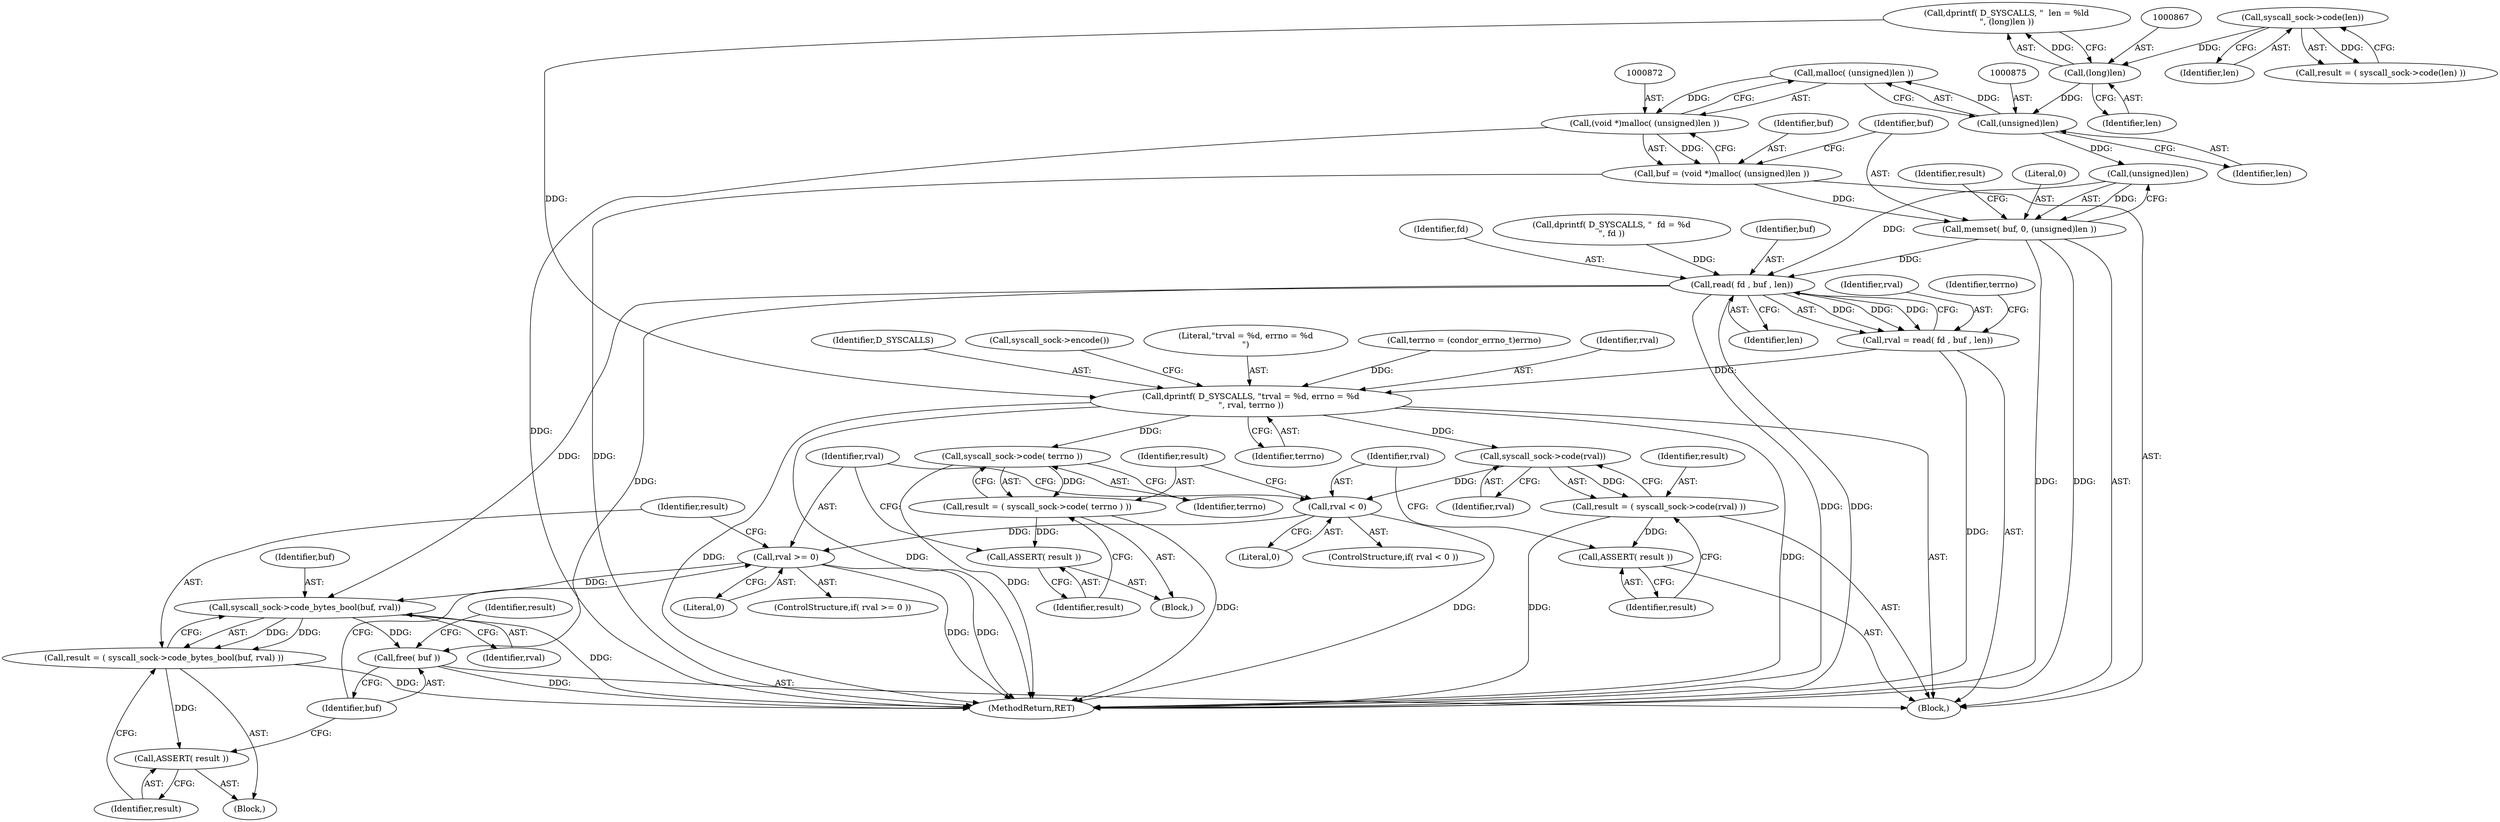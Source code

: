 digraph "0_htcondor_5e5571d1a431eb3c61977b6dd6ec90186ef79867_4@API" {
"1000873" [label="(Call,malloc( (unsigned)len ))"];
"1000874" [label="(Call,(unsigned)len)"];
"1000866" [label="(Call,(long)len)"];
"1000859" [label="(Call,syscall_sock->code(len))"];
"1000871" [label="(Call,(void *)malloc( (unsigned)len ))"];
"1000869" [label="(Call,buf = (void *)malloc( (unsigned)len ))"];
"1000877" [label="(Call,memset( buf, 0, (unsigned)len ))"];
"1000893" [label="(Call,read( fd , buf , len))"];
"1000891" [label="(Call,rval = read( fd , buf , len))"];
"1000902" [label="(Call,dprintf( D_SYSCALLS, \"\trval = %d, errno = %d\n\", rval, terrno ))"];
"1000910" [label="(Call,syscall_sock->code(rval))"];
"1000908" [label="(Call,result = ( syscall_sock->code(rval) ))"];
"1000912" [label="(Call,ASSERT( result ))"];
"1000915" [label="(Call,rval < 0)"];
"1000926" [label="(Call,rval >= 0)"];
"1000932" [label="(Call,syscall_sock->code_bytes_bool(buf, rval))"];
"1000930" [label="(Call,result = ( syscall_sock->code_bytes_bool(buf, rval) ))"];
"1000935" [label="(Call,ASSERT( result ))"];
"1000937" [label="(Call,free( buf ))"];
"1000921" [label="(Call,syscall_sock->code( terrno ))"];
"1000919" [label="(Call,result = ( syscall_sock->code( terrno ) ))"];
"1000923" [label="(Call,ASSERT( result ))"];
"1000857" [label="(Call,result = ( syscall_sock->code(len) ))"];
"1000930" [label="(Call,result = ( syscall_sock->code_bytes_bool(buf, rval) ))"];
"1000926" [label="(Call,rval >= 0)"];
"1000898" [label="(Identifier,terrno)"];
"1000907" [label="(Call,syscall_sock->encode())"];
"1000917" [label="(Literal,0)"];
"1000866" [label="(Call,(long)len)"];
"1000910" [label="(Call,syscall_sock->code(rval))"];
"1000921" [label="(Call,syscall_sock->code( terrno ))"];
"1000925" [label="(ControlStructure,if( rval >= 0 ))"];
"1000860" [label="(Identifier,len)"];
"1000924" [label="(Identifier,result)"];
"1000923" [label="(Call,ASSERT( result ))"];
"1000932" [label="(Call,syscall_sock->code_bytes_bool(buf, rval))"];
"1000937" [label="(Call,free( buf ))"];
"1000938" [label="(Identifier,buf)"];
"1000870" [label="(Identifier,buf)"];
"1000920" [label="(Identifier,result)"];
"1000902" [label="(Call,dprintf( D_SYSCALLS, \"\trval = %d, errno = %d\n\", rval, terrno ))"];
"1000904" [label="(Literal,\"\trval = %d, errno = %d\n\")"];
"1000873" [label="(Call,malloc( (unsigned)len ))"];
"1000878" [label="(Identifier,buf)"];
"1000884" [label="(Identifier,result)"];
"1000853" [label="(Call,dprintf( D_SYSCALLS, \"  fd = %d\n\", fd ))"];
"1000928" [label="(Literal,0)"];
"1000940" [label="(Identifier,result)"];
"1000918" [label="(Block,)"];
"1000874" [label="(Call,(unsigned)len)"];
"1000909" [label="(Identifier,result)"];
"1000845" [label="(Block,)"];
"1000905" [label="(Identifier,rval)"];
"1000915" [label="(Call,rval < 0)"];
"1000879" [label="(Literal,0)"];
"1000892" [label="(Identifier,rval)"];
"1000906" [label="(Identifier,terrno)"];
"1000903" [label="(Identifier,D_SYSCALLS)"];
"1000913" [label="(Identifier,result)"];
"1000868" [label="(Identifier,len)"];
"1000893" [label="(Call,read( fd , buf , len))"];
"1000895" [label="(Identifier,buf)"];
"1000912" [label="(Call,ASSERT( result ))"];
"1000891" [label="(Call,rval = read( fd , buf , len))"];
"1000877" [label="(Call,memset( buf, 0, (unsigned)len ))"];
"1000934" [label="(Identifier,rval)"];
"1000936" [label="(Identifier,result)"];
"1000922" [label="(Identifier,terrno)"];
"1000894" [label="(Identifier,fd)"];
"1000880" [label="(Call,(unsigned)len)"];
"1000935" [label="(Call,ASSERT( result ))"];
"1000914" [label="(ControlStructure,if( rval < 0 ))"];
"1000908" [label="(Call,result = ( syscall_sock->code(rval) ))"];
"1000871" [label="(Call,(void *)malloc( (unsigned)len ))"];
"1000876" [label="(Identifier,len)"];
"1000896" [label="(Identifier,len)"];
"1000911" [label="(Identifier,rval)"];
"1000863" [label="(Call,dprintf( D_SYSCALLS, \"  len = %ld\n\", (long)len ))"];
"1000927" [label="(Identifier,rval)"];
"1000931" [label="(Identifier,result)"];
"1000919" [label="(Call,result = ( syscall_sock->code( terrno ) ))"];
"1000869" [label="(Call,buf = (void *)malloc( (unsigned)len ))"];
"1000929" [label="(Block,)"];
"1000933" [label="(Identifier,buf)"];
"1000859" [label="(Call,syscall_sock->code(len))"];
"1000916" [label="(Identifier,rval)"];
"1000897" [label="(Call,terrno = (condor_errno_t)errno)"];
"1002472" [label="(MethodReturn,RET)"];
"1000873" -> "1000871"  [label="AST: "];
"1000873" -> "1000874"  [label="CFG: "];
"1000874" -> "1000873"  [label="AST: "];
"1000871" -> "1000873"  [label="CFG: "];
"1000873" -> "1000871"  [label="DDG: "];
"1000874" -> "1000873"  [label="DDG: "];
"1000874" -> "1000876"  [label="CFG: "];
"1000875" -> "1000874"  [label="AST: "];
"1000876" -> "1000874"  [label="AST: "];
"1000866" -> "1000874"  [label="DDG: "];
"1000874" -> "1000880"  [label="DDG: "];
"1000866" -> "1000863"  [label="AST: "];
"1000866" -> "1000868"  [label="CFG: "];
"1000867" -> "1000866"  [label="AST: "];
"1000868" -> "1000866"  [label="AST: "];
"1000863" -> "1000866"  [label="CFG: "];
"1000866" -> "1000863"  [label="DDG: "];
"1000859" -> "1000866"  [label="DDG: "];
"1000859" -> "1000857"  [label="AST: "];
"1000859" -> "1000860"  [label="CFG: "];
"1000860" -> "1000859"  [label="AST: "];
"1000857" -> "1000859"  [label="CFG: "];
"1000859" -> "1000857"  [label="DDG: "];
"1000871" -> "1000869"  [label="AST: "];
"1000872" -> "1000871"  [label="AST: "];
"1000869" -> "1000871"  [label="CFG: "];
"1000871" -> "1002472"  [label="DDG: "];
"1000871" -> "1000869"  [label="DDG: "];
"1000869" -> "1000845"  [label="AST: "];
"1000870" -> "1000869"  [label="AST: "];
"1000878" -> "1000869"  [label="CFG: "];
"1000869" -> "1002472"  [label="DDG: "];
"1000869" -> "1000877"  [label="DDG: "];
"1000877" -> "1000845"  [label="AST: "];
"1000877" -> "1000880"  [label="CFG: "];
"1000878" -> "1000877"  [label="AST: "];
"1000879" -> "1000877"  [label="AST: "];
"1000880" -> "1000877"  [label="AST: "];
"1000884" -> "1000877"  [label="CFG: "];
"1000877" -> "1002472"  [label="DDG: "];
"1000877" -> "1002472"  [label="DDG: "];
"1000880" -> "1000877"  [label="DDG: "];
"1000877" -> "1000893"  [label="DDG: "];
"1000893" -> "1000891"  [label="AST: "];
"1000893" -> "1000896"  [label="CFG: "];
"1000894" -> "1000893"  [label="AST: "];
"1000895" -> "1000893"  [label="AST: "];
"1000896" -> "1000893"  [label="AST: "];
"1000891" -> "1000893"  [label="CFG: "];
"1000893" -> "1002472"  [label="DDG: "];
"1000893" -> "1002472"  [label="DDG: "];
"1000893" -> "1000891"  [label="DDG: "];
"1000893" -> "1000891"  [label="DDG: "];
"1000893" -> "1000891"  [label="DDG: "];
"1000853" -> "1000893"  [label="DDG: "];
"1000880" -> "1000893"  [label="DDG: "];
"1000893" -> "1000932"  [label="DDG: "];
"1000893" -> "1000937"  [label="DDG: "];
"1000891" -> "1000845"  [label="AST: "];
"1000892" -> "1000891"  [label="AST: "];
"1000898" -> "1000891"  [label="CFG: "];
"1000891" -> "1002472"  [label="DDG: "];
"1000891" -> "1000902"  [label="DDG: "];
"1000902" -> "1000845"  [label="AST: "];
"1000902" -> "1000906"  [label="CFG: "];
"1000903" -> "1000902"  [label="AST: "];
"1000904" -> "1000902"  [label="AST: "];
"1000905" -> "1000902"  [label="AST: "];
"1000906" -> "1000902"  [label="AST: "];
"1000907" -> "1000902"  [label="CFG: "];
"1000902" -> "1002472"  [label="DDG: "];
"1000902" -> "1002472"  [label="DDG: "];
"1000902" -> "1002472"  [label="DDG: "];
"1000863" -> "1000902"  [label="DDG: "];
"1000897" -> "1000902"  [label="DDG: "];
"1000902" -> "1000910"  [label="DDG: "];
"1000902" -> "1000921"  [label="DDG: "];
"1000910" -> "1000908"  [label="AST: "];
"1000910" -> "1000911"  [label="CFG: "];
"1000911" -> "1000910"  [label="AST: "];
"1000908" -> "1000910"  [label="CFG: "];
"1000910" -> "1000908"  [label="DDG: "];
"1000910" -> "1000915"  [label="DDG: "];
"1000908" -> "1000845"  [label="AST: "];
"1000909" -> "1000908"  [label="AST: "];
"1000913" -> "1000908"  [label="CFG: "];
"1000908" -> "1002472"  [label="DDG: "];
"1000908" -> "1000912"  [label="DDG: "];
"1000912" -> "1000845"  [label="AST: "];
"1000912" -> "1000913"  [label="CFG: "];
"1000913" -> "1000912"  [label="AST: "];
"1000916" -> "1000912"  [label="CFG: "];
"1000915" -> "1000914"  [label="AST: "];
"1000915" -> "1000917"  [label="CFG: "];
"1000916" -> "1000915"  [label="AST: "];
"1000917" -> "1000915"  [label="AST: "];
"1000920" -> "1000915"  [label="CFG: "];
"1000927" -> "1000915"  [label="CFG: "];
"1000915" -> "1002472"  [label="DDG: "];
"1000915" -> "1000926"  [label="DDG: "];
"1000926" -> "1000925"  [label="AST: "];
"1000926" -> "1000928"  [label="CFG: "];
"1000927" -> "1000926"  [label="AST: "];
"1000928" -> "1000926"  [label="AST: "];
"1000931" -> "1000926"  [label="CFG: "];
"1000938" -> "1000926"  [label="CFG: "];
"1000926" -> "1002472"  [label="DDG: "];
"1000926" -> "1002472"  [label="DDG: "];
"1000926" -> "1000932"  [label="DDG: "];
"1000932" -> "1000930"  [label="AST: "];
"1000932" -> "1000934"  [label="CFG: "];
"1000933" -> "1000932"  [label="AST: "];
"1000934" -> "1000932"  [label="AST: "];
"1000930" -> "1000932"  [label="CFG: "];
"1000932" -> "1002472"  [label="DDG: "];
"1000932" -> "1000930"  [label="DDG: "];
"1000932" -> "1000930"  [label="DDG: "];
"1000932" -> "1000937"  [label="DDG: "];
"1000930" -> "1000929"  [label="AST: "];
"1000931" -> "1000930"  [label="AST: "];
"1000936" -> "1000930"  [label="CFG: "];
"1000930" -> "1002472"  [label="DDG: "];
"1000930" -> "1000935"  [label="DDG: "];
"1000935" -> "1000929"  [label="AST: "];
"1000935" -> "1000936"  [label="CFG: "];
"1000936" -> "1000935"  [label="AST: "];
"1000938" -> "1000935"  [label="CFG: "];
"1000937" -> "1000845"  [label="AST: "];
"1000937" -> "1000938"  [label="CFG: "];
"1000938" -> "1000937"  [label="AST: "];
"1000940" -> "1000937"  [label="CFG: "];
"1000937" -> "1002472"  [label="DDG: "];
"1000921" -> "1000919"  [label="AST: "];
"1000921" -> "1000922"  [label="CFG: "];
"1000922" -> "1000921"  [label="AST: "];
"1000919" -> "1000921"  [label="CFG: "];
"1000921" -> "1002472"  [label="DDG: "];
"1000921" -> "1000919"  [label="DDG: "];
"1000919" -> "1000918"  [label="AST: "];
"1000920" -> "1000919"  [label="AST: "];
"1000924" -> "1000919"  [label="CFG: "];
"1000919" -> "1002472"  [label="DDG: "];
"1000919" -> "1000923"  [label="DDG: "];
"1000923" -> "1000918"  [label="AST: "];
"1000923" -> "1000924"  [label="CFG: "];
"1000924" -> "1000923"  [label="AST: "];
"1000927" -> "1000923"  [label="CFG: "];
}
